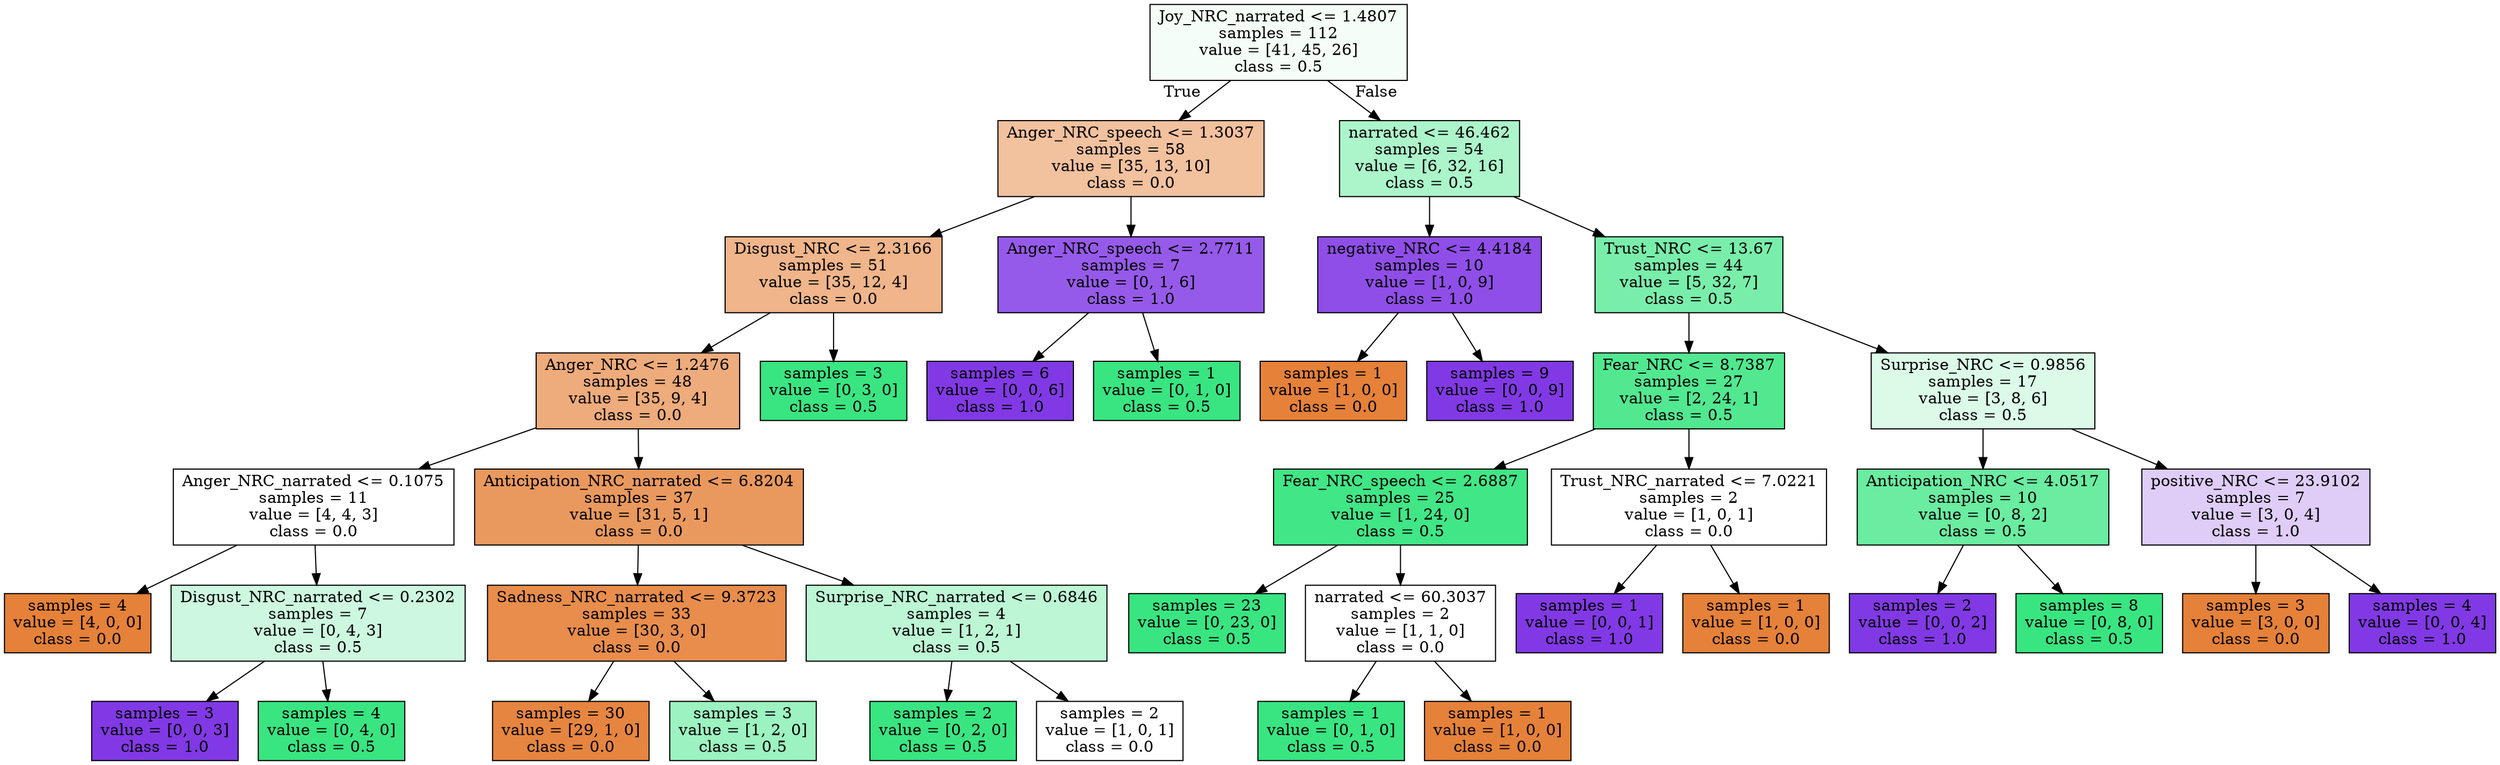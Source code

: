 digraph Tree {
node [shape=box, style="filled", color="black"] ;
0 [label="Joy_NRC_narrated <= 1.4807\nsamples = 112\nvalue = [41, 45, 26]\nclass = 0.5", fillcolor="#39e5810e"] ;
1 [label="Anger_NRC_speech <= 1.3037\nsamples = 58\nvalue = [35, 13, 10]\nclass = 0.0", fillcolor="#e581397d"] ;
0 -> 1 [labeldistance=2.5, labelangle=45, headlabel="True"] ;
2 [label="Disgust_NRC <= 2.3166\nsamples = 51\nvalue = [35, 12, 4]\nclass = 0.0", fillcolor="#e5813996"] ;
1 -> 2 ;
3 [label="Anger_NRC <= 1.2476\nsamples = 48\nvalue = [35, 9, 4]\nclass = 0.0", fillcolor="#e58139aa"] ;
2 -> 3 ;
4 [label="Anger_NRC_narrated <= 0.1075\nsamples = 11\nvalue = [4, 4, 3]\nclass = 0.0", fillcolor="#e5813900"] ;
3 -> 4 ;
5 [label="samples = 4\nvalue = [4, 0, 0]\nclass = 0.0", fillcolor="#e58139ff"] ;
4 -> 5 ;
6 [label="Disgust_NRC_narrated <= 0.2302\nsamples = 7\nvalue = [0, 4, 3]\nclass = 0.5", fillcolor="#39e58140"] ;
4 -> 6 ;
7 [label="samples = 3\nvalue = [0, 0, 3]\nclass = 1.0", fillcolor="#8139e5ff"] ;
6 -> 7 ;
8 [label="samples = 4\nvalue = [0, 4, 0]\nclass = 0.5", fillcolor="#39e581ff"] ;
6 -> 8 ;
9 [label="Anticipation_NRC_narrated <= 6.8204\nsamples = 37\nvalue = [31, 5, 1]\nclass = 0.0", fillcolor="#e58139cf"] ;
3 -> 9 ;
10 [label="Sadness_NRC_narrated <= 9.3723\nsamples = 33\nvalue = [30, 3, 0]\nclass = 0.0", fillcolor="#e58139e6"] ;
9 -> 10 ;
11 [label="samples = 30\nvalue = [29, 1, 0]\nclass = 0.0", fillcolor="#e58139f6"] ;
10 -> 11 ;
12 [label="samples = 3\nvalue = [1, 2, 0]\nclass = 0.5", fillcolor="#39e5817f"] ;
10 -> 12 ;
13 [label="Surprise_NRC_narrated <= 0.6846\nsamples = 4\nvalue = [1, 2, 1]\nclass = 0.5", fillcolor="#39e58155"] ;
9 -> 13 ;
14 [label="samples = 2\nvalue = [0, 2, 0]\nclass = 0.5", fillcolor="#39e581ff"] ;
13 -> 14 ;
15 [label="samples = 2\nvalue = [1, 0, 1]\nclass = 0.0", fillcolor="#e5813900"] ;
13 -> 15 ;
16 [label="samples = 3\nvalue = [0, 3, 0]\nclass = 0.5", fillcolor="#39e581ff"] ;
2 -> 16 ;
17 [label="Anger_NRC_speech <= 2.7711\nsamples = 7\nvalue = [0, 1, 6]\nclass = 1.0", fillcolor="#8139e5d4"] ;
1 -> 17 ;
18 [label="samples = 6\nvalue = [0, 0, 6]\nclass = 1.0", fillcolor="#8139e5ff"] ;
17 -> 18 ;
19 [label="samples = 1\nvalue = [0, 1, 0]\nclass = 0.5", fillcolor="#39e581ff"] ;
17 -> 19 ;
20 [label="narrated <= 46.462\nsamples = 54\nvalue = [6, 32, 16]\nclass = 0.5", fillcolor="#39e5816b"] ;
0 -> 20 [labeldistance=2.5, labelangle=-45, headlabel="False"] ;
21 [label="negative_NRC <= 4.4184\nsamples = 10\nvalue = [1, 0, 9]\nclass = 1.0", fillcolor="#8139e5e3"] ;
20 -> 21 ;
22 [label="samples = 1\nvalue = [1, 0, 0]\nclass = 0.0", fillcolor="#e58139ff"] ;
21 -> 22 ;
23 [label="samples = 9\nvalue = [0, 0, 9]\nclass = 1.0", fillcolor="#8139e5ff"] ;
21 -> 23 ;
24 [label="Trust_NRC <= 13.67\nsamples = 44\nvalue = [5, 32, 7]\nclass = 0.5", fillcolor="#39e581ac"] ;
20 -> 24 ;
25 [label="Fear_NRC <= 8.7387\nsamples = 27\nvalue = [2, 24, 1]\nclass = 0.5", fillcolor="#39e581e0"] ;
24 -> 25 ;
26 [label="Fear_NRC_speech <= 2.6887\nsamples = 25\nvalue = [1, 24, 0]\nclass = 0.5", fillcolor="#39e581f4"] ;
25 -> 26 ;
27 [label="samples = 23\nvalue = [0, 23, 0]\nclass = 0.5", fillcolor="#39e581ff"] ;
26 -> 27 ;
28 [label="narrated <= 60.3037\nsamples = 2\nvalue = [1, 1, 0]\nclass = 0.0", fillcolor="#e5813900"] ;
26 -> 28 ;
29 [label="samples = 1\nvalue = [0, 1, 0]\nclass = 0.5", fillcolor="#39e581ff"] ;
28 -> 29 ;
30 [label="samples = 1\nvalue = [1, 0, 0]\nclass = 0.0", fillcolor="#e58139ff"] ;
28 -> 30 ;
31 [label="Trust_NRC_narrated <= 7.0221\nsamples = 2\nvalue = [1, 0, 1]\nclass = 0.0", fillcolor="#e5813900"] ;
25 -> 31 ;
32 [label="samples = 1\nvalue = [0, 0, 1]\nclass = 1.0", fillcolor="#8139e5ff"] ;
31 -> 32 ;
33 [label="samples = 1\nvalue = [1, 0, 0]\nclass = 0.0", fillcolor="#e58139ff"] ;
31 -> 33 ;
34 [label="Surprise_NRC <= 0.9856\nsamples = 17\nvalue = [3, 8, 6]\nclass = 0.5", fillcolor="#39e5812e"] ;
24 -> 34 ;
35 [label="Anticipation_NRC <= 4.0517\nsamples = 10\nvalue = [0, 8, 2]\nclass = 0.5", fillcolor="#39e581bf"] ;
34 -> 35 ;
36 [label="samples = 2\nvalue = [0, 0, 2]\nclass = 1.0", fillcolor="#8139e5ff"] ;
35 -> 36 ;
37 [label="samples = 8\nvalue = [0, 8, 0]\nclass = 0.5", fillcolor="#39e581ff"] ;
35 -> 37 ;
38 [label="positive_NRC <= 23.9102\nsamples = 7\nvalue = [3, 0, 4]\nclass = 1.0", fillcolor="#8139e540"] ;
34 -> 38 ;
39 [label="samples = 3\nvalue = [3, 0, 0]\nclass = 0.0", fillcolor="#e58139ff"] ;
38 -> 39 ;
40 [label="samples = 4\nvalue = [0, 0, 4]\nclass = 1.0", fillcolor="#8139e5ff"] ;
38 -> 40 ;
}